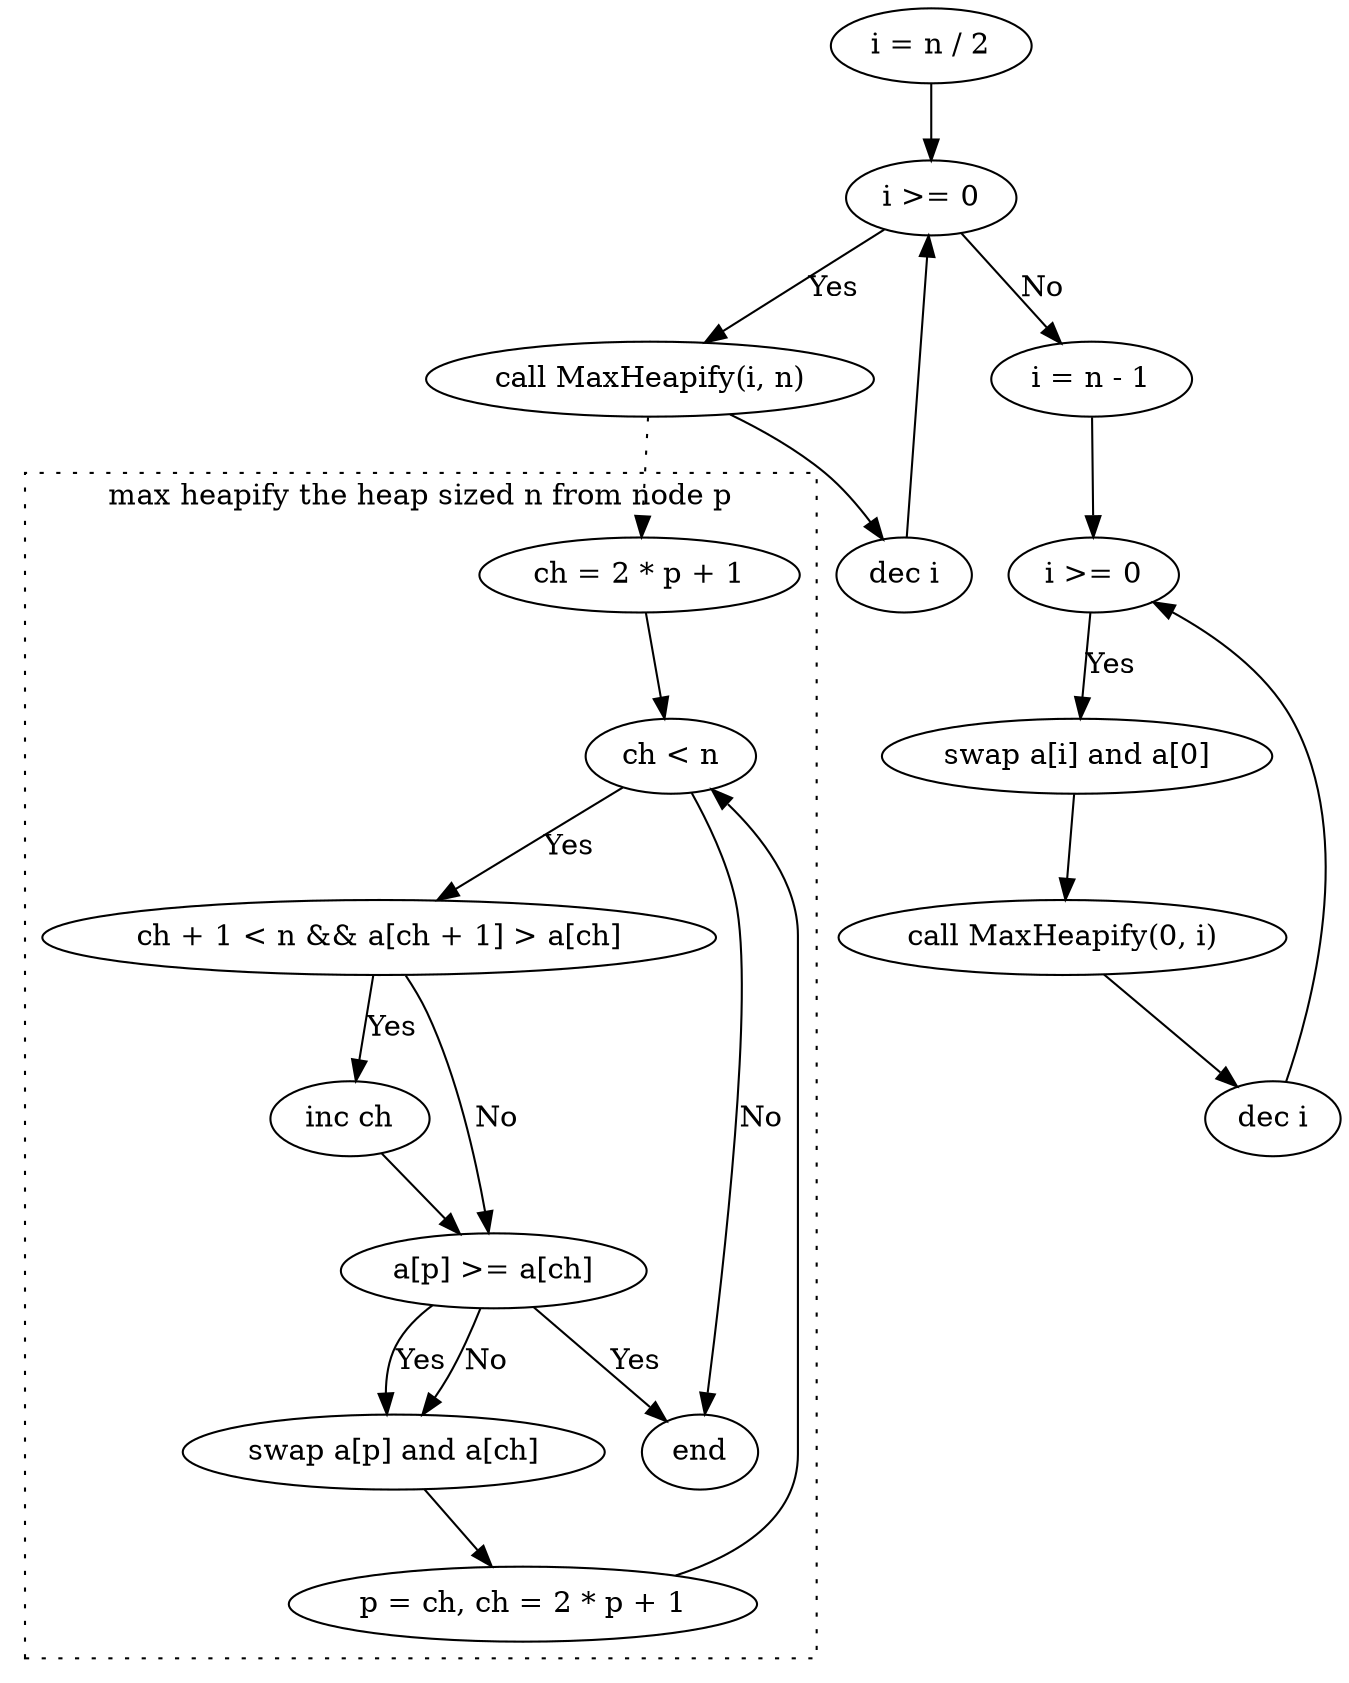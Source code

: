 digraph {
  for1_init[label="i = n / 2"];
  for1_cond[label="i >= 0"];
  for1_iter[label="dec i"];
  heap1[label="call MaxHeapify(i, n)"];
  for2_init[label="i = n - 1"];
  for2_cond[label="i >= 0"];
  for2_iter[label="dec i"];
  swap[label="swap a[i] and a[0]"];
  heap2[label="call MaxHeapify(0, i)"];

  subgraph cluster_heapify {
    style=dotted;
    label="max heapify the heap sized n from node p";
    heap_init[label="ch = 2 * p + 1"];
    heap_cond[label="ch < n"];
    heap_judge1[label="ch + 1 < n && a[ch + 1] > a[ch]"];
    heap_do1[label="inc ch"];
    heap_judge2[label="a[p] >= a[ch]"];
    heap_swap[label="swap a[p] and a[ch]"];
    heap_iter[label="p = ch, ch = 2 * p + 1"];
    heap_end[label="end", rank=max];

    heap_init -> heap_cond;
    heap_cond -> heap_judge1[label="Yes"];
    heap_cond -> heap_end[label="No"];
    heap_judge1 -> heap_do1[label="Yes"];
    heap_judge1 -> heap_judge2[label="No"];
    heap_do1 -> heap_judge2;
    heap_judge2 -> heap_swap[label="Yes"];
    heap_judge2 -> heap_end[label="Yes"];
    heap_judge2 -> heap_swap[label="No"];
    heap_swap -> heap_iter -> heap_cond;
  }

  for1_init -> for1_cond;
  for1_cond -> heap1[label="Yes"];
  for1_cond -> for2_init[label="No"];
  heap1 -> heap_init[style=dotted];
  heap1 -> for1_iter -> for1_cond;

  for2_init -> for2_cond;
  for2_cond -> swap[label="Yes"];
  swap -> heap2 -> for2_iter -> for2_cond;
}
